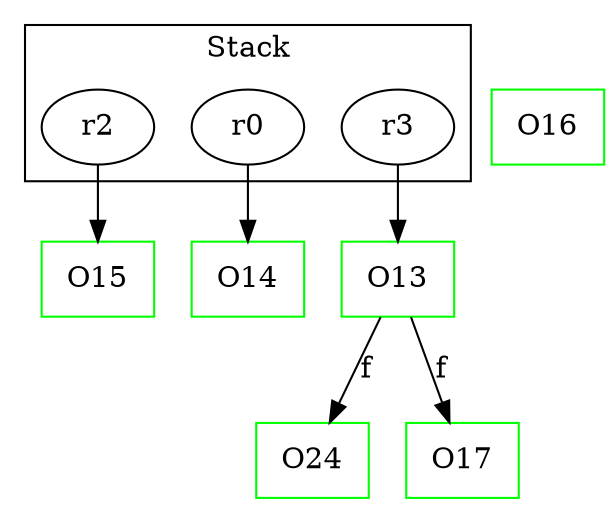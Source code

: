 digraph sample {
  rankDir="LR";
  subgraph cluster_0 {
    label="Stack"
    "r2"; "r0"; "r3"; 
  }
  "r2" -> { O15 };
  "r0" -> { O14 };
  "r3" -> { O13 };
  O13[shape=box];
  O24[shape=box];
  O15[shape=box];
  O14[shape=box];
  O17[shape=box];
  O16[shape=box];
  O13 -> O24[label="f", weight="0.2"]
  O13 -> O17[label="f", weight="0.2"]
  O13[color="green"];
  O24[color="green"];
  O15[color="green"];
  O14[color="green"];
  O17[color="green"];
  O16[color="green"];
}
